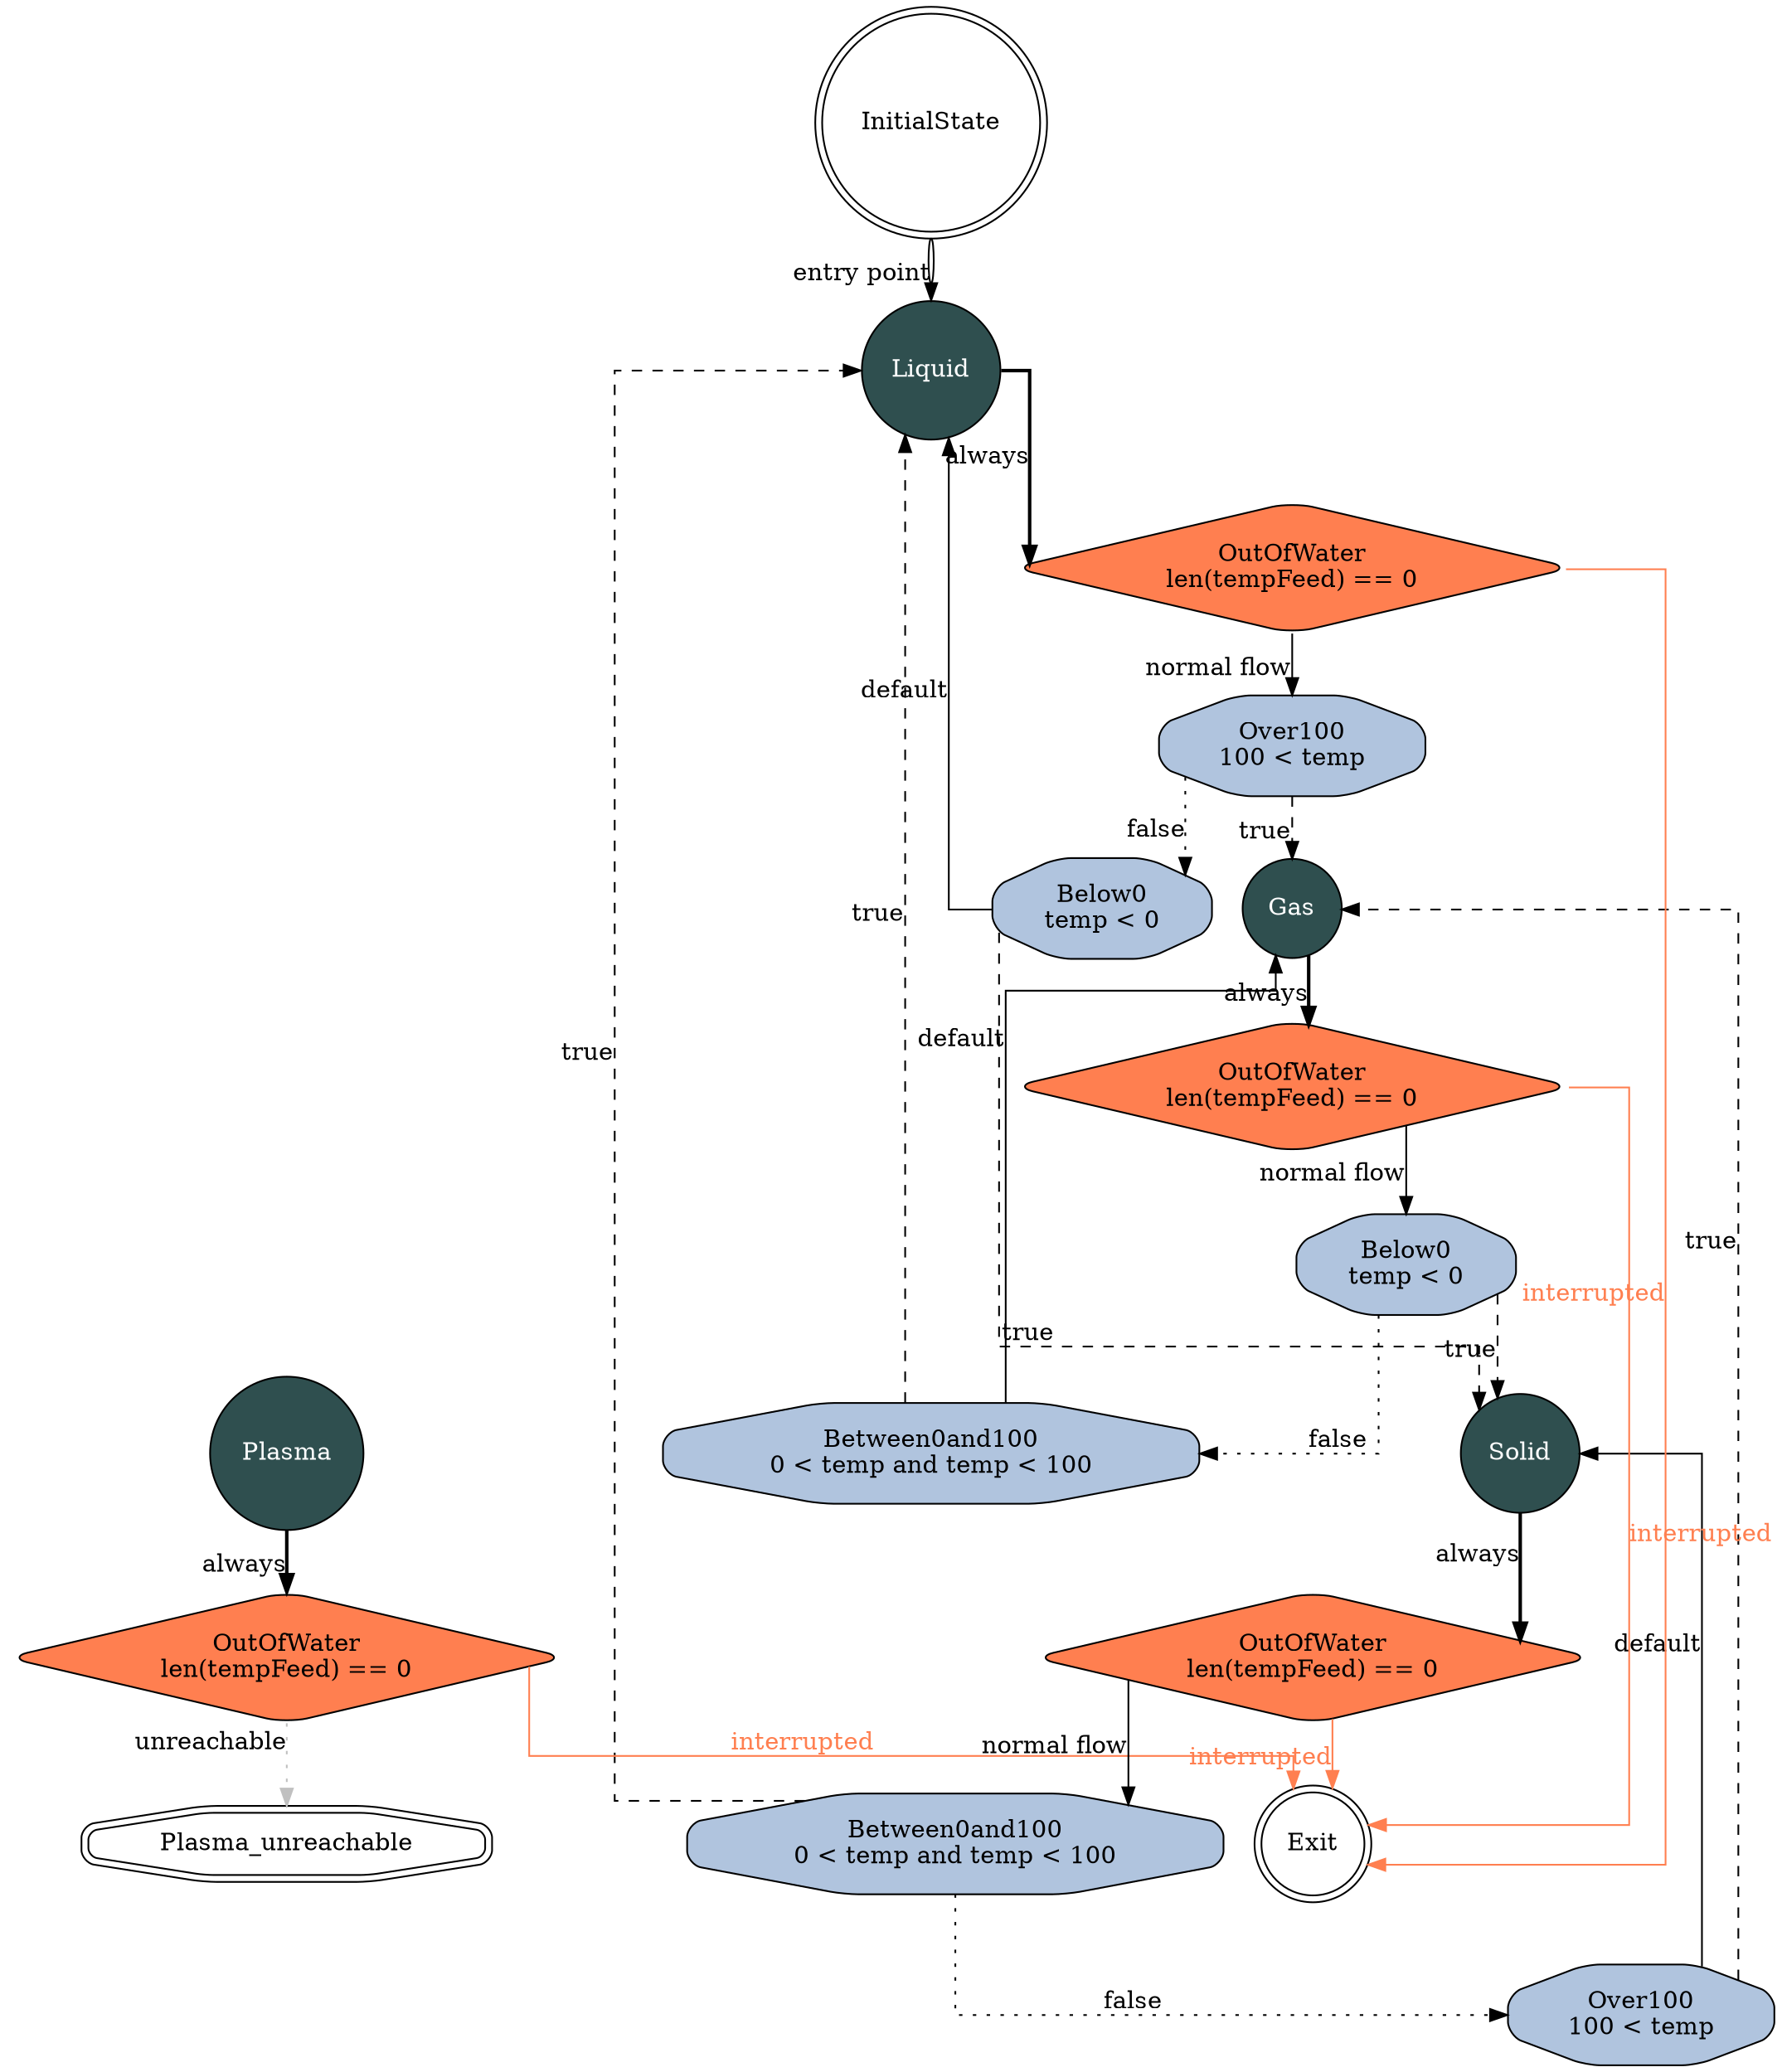 digraph waterMachine{
    splines=ortho;
    node [shape = doublecircle]; InitialState Exit;
    node [shape = circle, fontcolor=white, fillcolor=darkslategrey, style="filled"]; Plasma Gas Solid Liquid;
    InitialState -> Liquid [color="black:invis:black", xlabel="entry point"];
    node [shape = octagon, fontcolor=black, fillcolor=lightsteelblue, style="rounded,filled"]; Gas_Below0 Gas_Between0and100 Solid_Between0and100 Solid_Over100 Liquid_Over100 Liquid_Below0 ;
    node [shape = diamond, fontcolor=black, fillcolor=coral, style="rounded,filled"]; Plasma_OutOfWater Gas_OutOfWater Solid_OutOfWater Liquid_OutOfWater ;
    Gas_Below0 [label="Below0\ntemp < 0"];
    Gas_Between0and100 [label="Between0and100\n0 < temp and temp < 100"];
    Solid_Between0and100 [label="Between0and100\n0 < temp and temp < 100"];
    Solid_Over100 [label="Over100\n100 < temp"];
    Liquid_Over100 [label="Over100\n100 < temp"];
    Liquid_Below0 [label="Below0\ntemp < 0"];
    Plasma_OutOfWater [label="OutOfWater\nlen(tempFeed) == 0"];
    Gas_OutOfWater [label="OutOfWater\nlen(tempFeed) == 0"];
    Solid_OutOfWater [label="OutOfWater\nlen(tempFeed) == 0"];
    Liquid_OutOfWater [label="OutOfWater\nlen(tempFeed) == 0"];

    node [shape = doubleoctagon, fontcolor=black, fillcolor=white];  Plasma_unreachable;
    Plasma -> Plasma_OutOfWater[style=bold, xlabel="always"];
    Plasma_OutOfWater -> Exit [color="coral", fontcolor="coral", xlabel="interrupted"];
    Plasma_OutOfWater -> Plasma_unreachable [style=dotted, color=grey, xlabel="unreachable"];
    Gas -> Gas_OutOfWater[style=bold, xlabel="always"];
    Gas_OutOfWater -> Exit [color="coral", fontcolor="coral", xlabel="interrupted"];
    Gas_OutOfWater -> Gas_Below0[xlabel="normal flow"];
    Gas_Below0 -> Solid [style=dashed, xlabel="true"];
    Gas_Below0 -> Gas_Between0and100[style=dotted, xlabel="false"];
    Gas_Between0and100 -> Liquid [style=dashed, xlabel="true"];
    Gas_Between0and100 -> Gas [xlabel="default"];
    Solid -> Solid_OutOfWater[style=bold, xlabel="always"];
    Solid_OutOfWater -> Exit [color="coral", fontcolor="coral", xlabel="interrupted"];
    Solid_OutOfWater -> Solid_Between0and100[xlabel="normal flow"];
    Solid_Between0and100 -> Liquid [style=dashed, xlabel="true"];
    Solid_Between0and100 -> Solid_Over100[style=dotted, xlabel="false"];
    Solid_Over100 -> Gas [style=dashed, xlabel="true"];
    Solid_Over100 -> Solid [xlabel="default"];
    Liquid -> Liquid_OutOfWater[style=bold, xlabel="always"];
    Liquid_OutOfWater -> Exit [color="coral", fontcolor="coral", xlabel="interrupted"];
    Liquid_OutOfWater -> Liquid_Over100[xlabel="normal flow"];
    Liquid_Over100 -> Gas [style=dashed, xlabel="true"];
    Liquid_Over100 -> Liquid_Below0[style=dotted, xlabel="false"];
    Liquid_Below0 -> Solid [style=dashed, xlabel="true"];
    Liquid_Below0 -> Liquid [xlabel="default"];
}